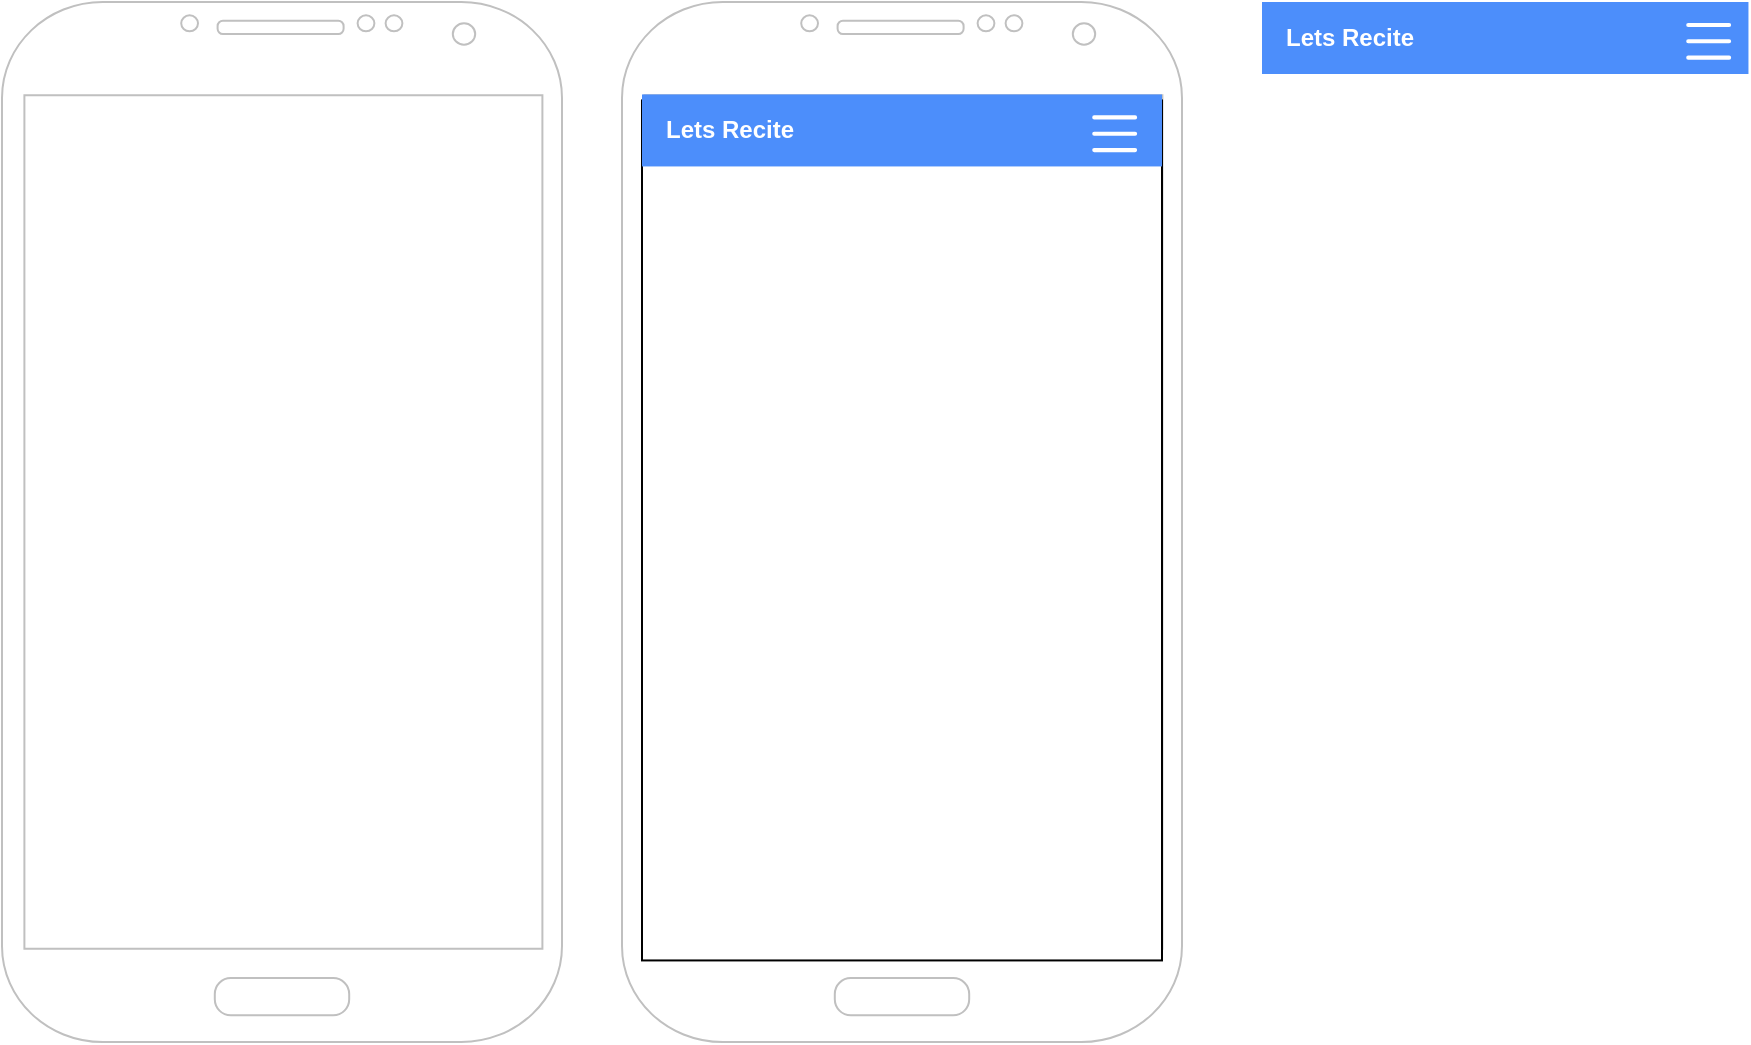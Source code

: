 <mxfile version="24.7.1" type="github" pages="6">
  <diagram id="FrvKU-1WmwjjgQu90Lsc" name="components">
    <mxGraphModel dx="1985" dy="1140" grid="1" gridSize="10" guides="1" tooltips="1" connect="1" arrows="1" fold="1" page="1" pageScale="1" pageWidth="850" pageHeight="1100" math="0" shadow="0">
      <root>
        <mxCell id="0" />
        <mxCell id="1" parent="0" />
        <mxCell id="98rGy2QlHynD_Cpla1FU-1" value="" style="group" parent="1" vertex="1" connectable="0">
          <mxGeometry x="80" y="40" width="280" height="520" as="geometry" />
        </mxCell>
        <mxCell id="98rGy2QlHynD_Cpla1FU-2" value="" style="rounded=0;whiteSpace=wrap;html=1;" parent="98rGy2QlHynD_Cpla1FU-1" vertex="1">
          <mxGeometry x="9.635" y="30.588" width="262.293" height="448.627" as="geometry" />
        </mxCell>
        <mxCell id="98rGy2QlHynD_Cpla1FU-3" value="" style="verticalLabelPosition=bottom;verticalAlign=top;html=1;shadow=0;dashed=0;strokeWidth=1;shape=mxgraph.android.phone2;strokeColor=#c0c0c0;" parent="98rGy2QlHynD_Cpla1FU-1" vertex="1">
          <mxGeometry width="280" height="520" as="geometry" />
        </mxCell>
        <mxCell id="m69mBlJTR-rRHD0XRASf-1" value="" style="group" parent="1" vertex="1" connectable="0">
          <mxGeometry x="710" y="40" width="243.23" height="36" as="geometry" />
        </mxCell>
        <mxCell id="m69mBlJTR-rRHD0XRASf-2" value="&lt;div align=&quot;left&quot;&gt;&lt;font color=&quot;#ffffff&quot;&gt;&lt;b&gt;&amp;nbsp;&amp;nbsp; Lets Recite&lt;/b&gt;&lt;/font&gt;&lt;/div&gt;" style="rounded=0;whiteSpace=wrap;html=1;fillColor=#4C8EFB;strokeColor=none;align=left;" parent="m69mBlJTR-rRHD0XRASf-1" vertex="1">
          <mxGeometry width="243.23" height="36" as="geometry" />
        </mxCell>
        <mxCell id="DCs8xCNlpLZBckUbTCrF-11" value="" style="shape=image;verticalLabelPosition=bottom;labelBackgroundColor=default;verticalAlign=top;aspect=fixed;imageAspect=0;image=data:image/svg+xml,PHN2ZyB2aWV3Qm94PSIwIDAgMTYgMTYiIGNsYXNzPSJiaSBiaS1saXN0IiBmaWxsPSJ3aGl0ZSIgaGVpZ2h0PSIxNiIgd2lkdGg9IjE2IiB4bWxucz0iaHR0cDovL3d3dy53My5vcmcvMjAwMC9zdmciPiYjeGE7ICA8cGF0aCBkPSJNMi41IDEyYS41LjUgMCAwIDEgLjUtLjVoMTBhLjUuNSAwIDAgMSAwIDFIM2EuNS41IDAgMCAxLS41LS41bTAtNGEuNS41IDAgMCAxIC41LS41aDEwYS41LjUgMCAwIDEgMCAxSDNhLjUuNSAwIDAgMS0uNS0uNW0wLTRhLjUuNSAwIDAgMSAuNS0uNWgxMGEuNS41IDAgMCAxIDAgMUgzYS41LjUgMCAwIDEtLjUtLjUiIGZpbGwtcnVsZT0iZXZlbm9kZCIvPiYjeGE7PC9zdmc+;" parent="m69mBlJTR-rRHD0XRASf-1" vertex="1">
          <mxGeometry x="206.996" y="3.31" width="32.686" height="32.686" as="geometry" />
        </mxCell>
        <mxCell id="DCs8xCNlpLZBckUbTCrF-1" value="" style="group" parent="1" vertex="1" connectable="0">
          <mxGeometry x="390" y="40" width="300.001" height="520" as="geometry" />
        </mxCell>
        <mxCell id="DCs8xCNlpLZBckUbTCrF-2" value="" style="rounded=0;whiteSpace=wrap;html=1;" parent="DCs8xCNlpLZBckUbTCrF-1" vertex="1">
          <mxGeometry x="9.635" y="30.588" width="262.293" height="448.627" as="geometry" />
        </mxCell>
        <mxCell id="DCs8xCNlpLZBckUbTCrF-3" value="" style="verticalLabelPosition=bottom;verticalAlign=top;html=1;shadow=0;dashed=0;strokeWidth=1;shape=mxgraph.android.phone2;strokeColor=#c0c0c0;" parent="DCs8xCNlpLZBckUbTCrF-1" vertex="1">
          <mxGeometry width="280" height="520" as="geometry" />
        </mxCell>
        <mxCell id="XvR8V0o3OYKLG-ZSCt6T-1" value="" style="group" parent="DCs8xCNlpLZBckUbTCrF-1" vertex="1" connectable="0">
          <mxGeometry x="10" y="49.22" width="260" height="430" as="geometry" />
        </mxCell>
        <mxCell id="XvR8V0o3OYKLG-ZSCt6T-2" value="" style="rounded=0;whiteSpace=wrap;html=1;" parent="XvR8V0o3OYKLG-ZSCt6T-1" vertex="1">
          <mxGeometry width="260" height="430" as="geometry" />
        </mxCell>
        <mxCell id="XvR8V0o3OYKLG-ZSCt6T-3" value="&lt;div align=&quot;left&quot;&gt;&lt;font color=&quot;#ffffff&quot;&gt;&lt;b&gt;&amp;nbsp;&amp;nbsp; Lets Recite&lt;/b&gt;&lt;/font&gt;&lt;/div&gt;" style="rounded=0;whiteSpace=wrap;html=1;fillColor=#4C8EFB;strokeColor=none;align=left;" parent="XvR8V0o3OYKLG-ZSCt6T-1" vertex="1">
          <mxGeometry y="-3" width="260" height="36" as="geometry" />
        </mxCell>
        <mxCell id="m69mBlJTR-rRHD0XRASf-3" value="" style="shape=image;verticalLabelPosition=bottom;labelBackgroundColor=default;verticalAlign=top;aspect=fixed;imageAspect=0;image=data:image/svg+xml,PHN2ZyB2aWV3Qm94PSIwIDAgMTYgMTYiIGNsYXNzPSJiaSBiaS1saXN0IiBmaWxsPSJ3aGl0ZSIgaGVpZ2h0PSIxNiIgd2lkdGg9IjE2IiB4bWxucz0iaHR0cDovL3d3dy53My5vcmcvMjAwMC9zdmciPiYjeGE7ICA8cGF0aCBkPSJNMi41IDEyYS41LjUgMCAwIDEgLjUtLjVoMTBhLjUuNSAwIDAgMSAwIDFIM2EuNS41IDAgMCAxLS41LS41bTAtNGEuNS41IDAgMCAxIC41LS41aDEwYS41LjUgMCAwIDEgMCAxSDNhLjUuNSAwIDAgMS0uNS0uNW0wLTRhLjUuNSAwIDAgMSAuNS0uNWgxMGEuNS41IDAgMCAxIDAgMUgzYS41LjUgMCAwIDEtLjUtLjUiIGZpbGwtcnVsZT0iZXZlbm9kZCIvPiYjeGE7PC9zdmc+;" parent="XvR8V0o3OYKLG-ZSCt6T-1" vertex="1">
          <mxGeometry x="219.996" y="0.31" width="32.686" height="32.686" as="geometry" />
        </mxCell>
      </root>
    </mxGraphModel>
  </diagram>
  <diagram id="Qg3pGSzQi0wPKBLdQkdO" name="/">
    <mxGraphModel dx="1045" dy="456" grid="1" gridSize="10" guides="1" tooltips="1" connect="1" arrows="1" fold="1" page="0" pageScale="1" pageWidth="827" pageHeight="1169" math="0" shadow="0">
      <root>
        <mxCell id="0" />
        <mxCell id="1" parent="0" />
      </root>
    </mxGraphModel>
  </diagram>
  <diagram id="CmFQPVSHpGHk2E2v54Jk" name="/admin">
    <mxGraphModel dx="2410" dy="912" grid="1" gridSize="10" guides="1" tooltips="1" connect="1" arrows="1" fold="1" page="0" pageScale="1" pageWidth="827" pageHeight="1169" math="0" shadow="0">
      <root>
        <mxCell id="0" />
        <mxCell id="1" parent="0" />
        <mxCell id="UfoW-IPGney1dG4eT16u-19" value="" style="edgeStyle=orthogonalEdgeStyle;rounded=0;orthogonalLoop=1;jettySize=auto;html=1;" edge="1" parent="1" source="UfoW-IPGney1dG4eT16u-1" target="UfoW-IPGney1dG4eT16u-18">
          <mxGeometry relative="1" as="geometry" />
        </mxCell>
        <mxCell id="UfoW-IPGney1dG4eT16u-1" value="User visits /admin" style="strokeWidth=2;html=1;shape=mxgraph.flowchart.terminator;whiteSpace=wrap;" vertex="1" parent="1">
          <mxGeometry x="-550.5" y="10" width="150" height="60" as="geometry" />
        </mxCell>
        <mxCell id="UfoW-IPGney1dG4eT16u-2" value="" style="edgeStyle=orthogonalEdgeStyle;rounded=0;orthogonalLoop=1;jettySize=auto;html=1;" edge="1" parent="1" source="UfoW-IPGney1dG4eT16u-4" target="UfoW-IPGney1dG4eT16u-9">
          <mxGeometry relative="1" as="geometry" />
        </mxCell>
        <mxCell id="UfoW-IPGney1dG4eT16u-3" value="Yes" style="edgeLabel;html=1;align=center;verticalAlign=middle;resizable=0;points=[];" vertex="1" connectable="0" parent="UfoW-IPGney1dG4eT16u-2">
          <mxGeometry x="-0.125" relative="1" as="geometry">
            <mxPoint as="offset" />
          </mxGeometry>
        </mxCell>
        <mxCell id="UfoW-IPGney1dG4eT16u-15" value="" style="edgeStyle=orthogonalEdgeStyle;rounded=0;orthogonalLoop=1;jettySize=auto;html=1;" edge="1" parent="1" source="UfoW-IPGney1dG4eT16u-4" target="UfoW-IPGney1dG4eT16u-14">
          <mxGeometry relative="1" as="geometry" />
        </mxCell>
        <mxCell id="UfoW-IPGney1dG4eT16u-16" value="No" style="edgeLabel;html=1;align=center;verticalAlign=middle;resizable=0;points=[];" vertex="1" connectable="0" parent="UfoW-IPGney1dG4eT16u-15">
          <mxGeometry x="-0.241" y="1" relative="1" as="geometry">
            <mxPoint y="1" as="offset" />
          </mxGeometry>
        </mxCell>
        <mxCell id="UfoW-IPGney1dG4eT16u-4" value="is user signed in with phone number?" style="strokeWidth=2;html=1;shape=mxgraph.flowchart.decision;whiteSpace=wrap;" vertex="1" parent="1">
          <mxGeometry x="-577" y="350" width="198" height="173" as="geometry" />
        </mxCell>
        <mxCell id="UfoW-IPGney1dG4eT16u-6" value="" style="edgeStyle=orthogonalEdgeStyle;rounded=0;orthogonalLoop=1;jettySize=auto;html=1;" edge="1" parent="1" source="UfoW-IPGney1dG4eT16u-9" target="UfoW-IPGney1dG4eT16u-10">
          <mxGeometry relative="1" as="geometry" />
        </mxCell>
        <mxCell id="UfoW-IPGney1dG4eT16u-7" value="No" style="edgeLabel;html=1;align=center;verticalAlign=middle;resizable=0;points=[];" vertex="1" connectable="0" parent="UfoW-IPGney1dG4eT16u-6">
          <mxGeometry x="-0.103" y="-6" relative="1" as="geometry">
            <mxPoint x="-1" y="-5" as="offset" />
          </mxGeometry>
        </mxCell>
        <mxCell id="UfoW-IPGney1dG4eT16u-8" value="" style="edgeStyle=orthogonalEdgeStyle;rounded=0;orthogonalLoop=1;jettySize=auto;html=1;" edge="1" parent="1" source="UfoW-IPGney1dG4eT16u-9" target="UfoW-IPGney1dG4eT16u-11">
          <mxGeometry relative="1" as="geometry" />
        </mxCell>
        <mxCell id="UfoW-IPGney1dG4eT16u-17" value="Yes" style="edgeLabel;html=1;align=center;verticalAlign=middle;resizable=0;points=[];" vertex="1" connectable="0" parent="UfoW-IPGney1dG4eT16u-8">
          <mxGeometry x="-0.194" y="4" relative="1" as="geometry">
            <mxPoint x="-4" as="offset" />
          </mxGeometry>
        </mxCell>
        <mxCell id="UfoW-IPGney1dG4eT16u-9" value="is user admin?" style="strokeWidth=2;html=1;shape=mxgraph.flowchart.decision;whiteSpace=wrap;" vertex="1" parent="1">
          <mxGeometry x="-563" y="613" width="170" height="160" as="geometry" />
        </mxCell>
        <UserObject label="Admin Request App" link="data:page/id,dYn-bSAtTAXGG6n-DN5X" id="UfoW-IPGney1dG4eT16u-10">
          <mxCell style="whiteSpace=wrap;html=1;strokeWidth=2;fillColor=#dae8fc;strokeColor=#6c8ebf;" vertex="1" parent="1">
            <mxGeometry x="-260" y="663" width="120" height="60" as="geometry" />
          </mxCell>
        </UserObject>
        <mxCell id="4h-of_imEdQEhbL9OhgR-2" style="edgeStyle=orthogonalEdgeStyle;rounded=0;orthogonalLoop=1;jettySize=auto;html=1;entryX=0;entryY=0.5;entryDx=0;entryDy=0;" edge="1" parent="1" source="UfoW-IPGney1dG4eT16u-11" target="4h-of_imEdQEhbL9OhgR-1">
          <mxGeometry relative="1" as="geometry" />
        </mxCell>
        <mxCell id="4h-of_imEdQEhbL9OhgR-5" style="edgeStyle=orthogonalEdgeStyle;rounded=0;orthogonalLoop=1;jettySize=auto;html=1;entryX=0;entryY=0.5;entryDx=0;entryDy=0;" edge="1" parent="1" source="UfoW-IPGney1dG4eT16u-11" target="4h-of_imEdQEhbL9OhgR-6">
          <mxGeometry relative="1" as="geometry">
            <mxPoint y="1040" as="targetPoint" />
            <Array as="points">
              <mxPoint x="-478" y="1040" />
            </Array>
          </mxGeometry>
        </mxCell>
        <UserObject label="Admin Dashboard App" link="data:page/id,lhvkhw5zZD36CZMKM76M" id="UfoW-IPGney1dG4eT16u-11">
          <mxCell style="whiteSpace=wrap;html=1;strokeWidth=2;fillColor=#dae8fc;strokeColor=#6c8ebf;" vertex="1" parent="1">
            <mxGeometry x="-556.5" y="870" width="157" height="70" as="geometry" />
          </mxCell>
        </UserObject>
        <UserObject label="Phone Number Login App" link="data:page/id,ZPK3_-oeLMfK0sqVxBUT" id="UfoW-IPGney1dG4eT16u-14">
          <mxCell style="whiteSpace=wrap;html=1;strokeWidth=2;fillColor=#dae8fc;strokeColor=#6c8ebf;" vertex="1" parent="1">
            <mxGeometry x="-260" y="406.5" width="120" height="60" as="geometry" />
          </mxCell>
        </UserObject>
        <mxCell id="UfoW-IPGney1dG4eT16u-20" style="edgeStyle=orthogonalEdgeStyle;rounded=0;orthogonalLoop=1;jettySize=auto;html=1;" edge="1" parent="1" source="UfoW-IPGney1dG4eT16u-18" target="UfoW-IPGney1dG4eT16u-4">
          <mxGeometry relative="1" as="geometry" />
        </mxCell>
        <mxCell id="UfoW-IPGney1dG4eT16u-21" value="Yes" style="edgeLabel;html=1;align=center;verticalAlign=middle;resizable=0;points=[];" vertex="1" connectable="0" parent="UfoW-IPGney1dG4eT16u-20">
          <mxGeometry x="0.095" y="7" relative="1" as="geometry">
            <mxPoint x="-7" as="offset" />
          </mxGeometry>
        </mxCell>
        <mxCell id="UfoW-IPGney1dG4eT16u-23" style="edgeStyle=orthogonalEdgeStyle;rounded=0;orthogonalLoop=1;jettySize=auto;html=1;entryX=0;entryY=0.5;entryDx=0;entryDy=0;" edge="1" parent="1" source="UfoW-IPGney1dG4eT16u-18" target="UfoW-IPGney1dG4eT16u-22">
          <mxGeometry relative="1" as="geometry" />
        </mxCell>
        <mxCell id="Gb1FrXuNb1lm0L9yNpbo-1" value="No" style="edgeLabel;html=1;align=center;verticalAlign=middle;resizable=0;points=[];" vertex="1" connectable="0" parent="UfoW-IPGney1dG4eT16u-23">
          <mxGeometry x="-0.353" y="-1" relative="1" as="geometry">
            <mxPoint as="offset" />
          </mxGeometry>
        </mxCell>
        <mxCell id="UfoW-IPGney1dG4eT16u-18" value="Is user logged in?" style="rhombus;whiteSpace=wrap;html=1;strokeWidth=2;" vertex="1" parent="1">
          <mxGeometry x="-580" y="130" width="207" height="100" as="geometry" />
        </mxCell>
        <UserObject label="Phone Number Login App" link="data:page/id,ZPK3_-oeLMfK0sqVxBUT" id="UfoW-IPGney1dG4eT16u-22">
          <mxCell style="whiteSpace=wrap;html=1;strokeWidth=2;fillColor=#dae8fc;strokeColor=#6c8ebf;" vertex="1" parent="1">
            <mxGeometry x="-260" y="150" width="120" height="60" as="geometry" />
          </mxCell>
        </UserObject>
        <mxCell id="4h-of_imEdQEhbL9OhgR-4" value="" style="edgeStyle=orthogonalEdgeStyle;rounded=0;orthogonalLoop=1;jettySize=auto;html=1;" edge="1" parent="1" source="4h-of_imEdQEhbL9OhgR-1" target="4h-of_imEdQEhbL9OhgR-3">
          <mxGeometry relative="1" as="geometry" />
        </mxCell>
        <mxCell id="4h-of_imEdQEhbL9OhgR-1" value="User clicks Messages/Suggestions/Issues/Contributions" style="rounded=0;whiteSpace=wrap;html=1;" vertex="1" parent="1">
          <mxGeometry x="-280" y="870" width="130" height="70" as="geometry" />
        </mxCell>
        <mxCell id="4h-of_imEdQEhbL9OhgR-3" value="ContributionViewer App &lt;br&gt;&lt;br&gt;&lt;b&gt;/contribution/&amp;lt;type&amp;gt;&lt;/b&gt;" style="whiteSpace=wrap;html=1;rounded=0;fillColor=#dae8fc;strokeColor=#6c8ebf;" vertex="1" parent="1">
          <mxGeometry x="10" y="875" width="160" height="60" as="geometry" />
        </mxCell>
        <mxCell id="4h-of_imEdQEhbL9OhgR-8" style="edgeStyle=orthogonalEdgeStyle;rounded=0;orthogonalLoop=1;jettySize=auto;html=1;entryX=0;entryY=0.5;entryDx=0;entryDy=0;" edge="1" parent="1" source="4h-of_imEdQEhbL9OhgR-6" target="4h-of_imEdQEhbL9OhgR-7">
          <mxGeometry relative="1" as="geometry" />
        </mxCell>
        <mxCell id="4h-of_imEdQEhbL9OhgR-6" value="User Clicks Recitations" style="whiteSpace=wrap;html=1;rounded=0;" vertex="1" parent="1">
          <mxGeometry x="-280" y="1010" width="120" height="60" as="geometry" />
        </mxCell>
        <mxCell id="4h-of_imEdQEhbL9OhgR-7" value="RecitationsViewer App" style="whiteSpace=wrap;html=1;rounded=0;fillColor=#dae8fc;strokeColor=#6c8ebf;" vertex="1" parent="1">
          <mxGeometry x="10" y="1010" width="160" height="60" as="geometry" />
        </mxCell>
      </root>
    </mxGraphModel>
  </diagram>
  <diagram id="dYn-bSAtTAXGG6n-DN5X" name="Admin Request App">
    <mxGraphModel dx="1789" dy="1013" grid="1" gridSize="10" guides="1" tooltips="1" connect="1" arrows="1" fold="1" page="0" pageScale="1" pageWidth="827" pageHeight="1169" math="0" shadow="0">
      <root>
        <mxCell id="0" />
        <mxCell id="1" parent="0" />
        <mxCell id="_w7CS4srGtuG1yYbDBaT-1" value="" style="group" parent="1" vertex="1" connectable="0">
          <mxGeometry y="40" width="329.64" height="520" as="geometry" />
        </mxCell>
        <mxCell id="_w7CS4srGtuG1yYbDBaT-2" value="" style="rounded=0;whiteSpace=wrap;html=1;" parent="_w7CS4srGtuG1yYbDBaT-1" vertex="1">
          <mxGeometry x="9.635" y="30.588" width="262.293" height="448.627" as="geometry" />
        </mxCell>
        <mxCell id="_w7CS4srGtuG1yYbDBaT-3" value="" style="verticalLabelPosition=bottom;verticalAlign=top;html=1;shadow=0;dashed=0;strokeWidth=1;shape=mxgraph.android.phone2;strokeColor=#c0c0c0;" parent="_w7CS4srGtuG1yYbDBaT-1" vertex="1">
          <mxGeometry width="280" height="520" as="geometry" />
        </mxCell>
        <mxCell id="lUIRG_Bwub9U58f09o2p-1" value="" style="group" parent="_w7CS4srGtuG1yYbDBaT-1" vertex="1" connectable="0">
          <mxGeometry x="9.64" y="45" width="260.36" height="430" as="geometry" />
        </mxCell>
        <mxCell id="lUIRG_Bwub9U58f09o2p-2" value="" style="rounded=0;whiteSpace=wrap;html=1;" parent="lUIRG_Bwub9U58f09o2p-1" vertex="1">
          <mxGeometry width="260.36" height="430" as="geometry" />
        </mxCell>
        <mxCell id="lUIRG_Bwub9U58f09o2p-3" value="&lt;div align=&quot;left&quot;&gt;&lt;font color=&quot;#ffffff&quot;&gt;&lt;b&gt;&amp;nbsp;&amp;nbsp; Lets Recite&lt;/b&gt;&lt;/font&gt;&lt;/div&gt;" style="rounded=0;whiteSpace=wrap;html=1;fillColor=#4C8EFB;strokeColor=none;align=left;" parent="lUIRG_Bwub9U58f09o2p-1" vertex="1">
          <mxGeometry width="260.36" height="36" as="geometry" />
        </mxCell>
        <mxCell id="lUIRG_Bwub9U58f09o2p-4" value="Sorry, you do not have access to admin section." style="text;html=1;align=center;verticalAlign=middle;whiteSpace=wrap;rounded=0;fontSize=16;fontFamily=Tahoma;" parent="lUIRG_Bwub9U58f09o2p-1" vertex="1">
          <mxGeometry x="10.36" y="45" width="239.64" height="65" as="geometry" />
        </mxCell>
        <mxCell id="lUIRG_Bwub9U58f09o2p-5" value="REQUEST ACCESS" style="rounded=1;fillColor=#0057D8;strokeColor=none;html=1;whiteSpace=wrap;fontColor=#ffffff;align=center;verticalAlign=middle;fontStyle=0;fontSize=12;sketch=0;" parent="lUIRG_Bwub9U58f09o2p-1" vertex="1">
          <mxGeometry x="58.77" y="125" width="142.82" height="33" as="geometry" />
        </mxCell>
        <mxCell id="lUIRG_Bwub9U58f09o2p-11" value="" style="group" parent="1" vertex="1" connectable="0">
          <mxGeometry x="400" y="40" width="329.64" height="520" as="geometry" />
        </mxCell>
        <mxCell id="lUIRG_Bwub9U58f09o2p-12" value="" style="rounded=0;whiteSpace=wrap;html=1;" parent="lUIRG_Bwub9U58f09o2p-11" vertex="1">
          <mxGeometry x="9.635" y="30.588" width="262.293" height="448.627" as="geometry" />
        </mxCell>
        <mxCell id="lUIRG_Bwub9U58f09o2p-13" value="" style="verticalLabelPosition=bottom;verticalAlign=top;html=1;shadow=0;dashed=0;strokeWidth=1;shape=mxgraph.android.phone2;strokeColor=#c0c0c0;" parent="lUIRG_Bwub9U58f09o2p-11" vertex="1">
          <mxGeometry width="280" height="520" as="geometry" />
        </mxCell>
        <mxCell id="lUIRG_Bwub9U58f09o2p-14" value="" style="group" parent="lUIRG_Bwub9U58f09o2p-11" vertex="1" connectable="0">
          <mxGeometry x="9.64" y="45" width="260.36" height="430" as="geometry" />
        </mxCell>
        <mxCell id="lUIRG_Bwub9U58f09o2p-15" value="" style="rounded=0;whiteSpace=wrap;html=1;" parent="lUIRG_Bwub9U58f09o2p-14" vertex="1">
          <mxGeometry width="260.36" height="430" as="geometry" />
        </mxCell>
        <mxCell id="lUIRG_Bwub9U58f09o2p-16" value="&lt;div align=&quot;left&quot;&gt;&lt;font color=&quot;#ffffff&quot;&gt;&lt;b&gt;&amp;nbsp;&amp;nbsp; Lets Recite&lt;/b&gt;&lt;/font&gt;&lt;/div&gt;" style="rounded=0;whiteSpace=wrap;html=1;fillColor=#4C8EFB;strokeColor=none;align=left;" parent="lUIRG_Bwub9U58f09o2p-14" vertex="1">
          <mxGeometry width="260.36" height="36" as="geometry" />
        </mxCell>
        <mxCell id="lUIRG_Bwub9U58f09o2p-17" value="Sorry, you do not have access to admin section." style="text;html=1;align=center;verticalAlign=middle;whiteSpace=wrap;rounded=0;fontSize=16;fontFamily=Tahoma;" parent="lUIRG_Bwub9U58f09o2p-14" vertex="1">
          <mxGeometry x="10.36" y="45" width="239.64" height="65" as="geometry" />
        </mxCell>
        <mxCell id="lUIRG_Bwub9U58f09o2p-18" value="REQUESTING..." style="rounded=1;html=1;whiteSpace=wrap;align=center;verticalAlign=middle;fontStyle=0;fontSize=12;sketch=0;fillColor=#f5f5f5;fontColor=#D1D1D1;strokeColor=#666666;" parent="lUIRG_Bwub9U58f09o2p-14" vertex="1">
          <mxGeometry x="58.77" y="125" width="142.82" height="33" as="geometry" />
        </mxCell>
        <mxCell id="lUIRG_Bwub9U58f09o2p-10" value="" style="verticalLabelPosition=bottom;shadow=0;dashed=0;align=center;html=1;verticalAlign=top;strokeWidth=1;shape=mxgraph.mockup.misc.progressBar;fillColor=#cccccc;strokeColor=none;fillColor2=#99ddff;barPos=80;" parent="lUIRG_Bwub9U58f09o2p-14" vertex="1">
          <mxGeometry x="90.27" y="185" width="79.82" height="20" as="geometry" />
        </mxCell>
        <mxCell id="lUIRG_Bwub9U58f09o2p-20" style="edgeStyle=orthogonalEdgeStyle;rounded=0;orthogonalLoop=1;jettySize=auto;html=1;exitX=1;exitY=0.5;exitDx=0;exitDy=0;" parent="1" source="lUIRG_Bwub9U58f09o2p-5" target="lUIRG_Bwub9U58f09o2p-15" edge="1">
          <mxGeometry relative="1" as="geometry" />
        </mxCell>
        <mxCell id="lUIRG_Bwub9U58f09o2p-21" value="on click&lt;br style=&quot;font-size: 18px;&quot;&gt; request &lt;br style=&quot;font-size: 18px;&quot;&gt;access" style="edgeLabel;html=1;align=center;verticalAlign=middle;resizable=0;points=[];fontSize=18;" parent="lUIRG_Bwub9U58f09o2p-20" vertex="1" connectable="0">
          <mxGeometry x="-0.049" y="2" relative="1" as="geometry">
            <mxPoint x="18" y="24" as="offset" />
          </mxGeometry>
        </mxCell>
        <mxCell id="lUIRG_Bwub9U58f09o2p-22" value="" style="group" parent="1" vertex="1" connectable="0">
          <mxGeometry x="830" y="40" width="329.64" height="520" as="geometry" />
        </mxCell>
        <mxCell id="lUIRG_Bwub9U58f09o2p-23" value="" style="rounded=0;whiteSpace=wrap;html=1;" parent="lUIRG_Bwub9U58f09o2p-22" vertex="1">
          <mxGeometry x="9.635" y="30.588" width="262.293" height="448.627" as="geometry" />
        </mxCell>
        <mxCell id="lUIRG_Bwub9U58f09o2p-24" value="" style="verticalLabelPosition=bottom;verticalAlign=top;html=1;shadow=0;dashed=0;strokeWidth=1;shape=mxgraph.android.phone2;strokeColor=#c0c0c0;" parent="lUIRG_Bwub9U58f09o2p-22" vertex="1">
          <mxGeometry width="280" height="520" as="geometry" />
        </mxCell>
        <mxCell id="lUIRG_Bwub9U58f09o2p-25" value="" style="group" parent="lUIRG_Bwub9U58f09o2p-22" vertex="1" connectable="0">
          <mxGeometry x="9.64" y="45" width="260.36" height="430" as="geometry" />
        </mxCell>
        <mxCell id="lUIRG_Bwub9U58f09o2p-26" value="" style="rounded=0;whiteSpace=wrap;html=1;" parent="lUIRG_Bwub9U58f09o2p-25" vertex="1">
          <mxGeometry width="260.36" height="430" as="geometry" />
        </mxCell>
        <mxCell id="lUIRG_Bwub9U58f09o2p-27" value="&lt;div align=&quot;left&quot;&gt;&lt;font color=&quot;#ffffff&quot;&gt;&lt;b&gt;&amp;nbsp;&amp;nbsp; Lets Recite&lt;/b&gt;&lt;/font&gt;&lt;/div&gt;" style="rounded=0;whiteSpace=wrap;html=1;fillColor=#4C8EFB;strokeColor=none;align=left;" parent="lUIRG_Bwub9U58f09o2p-25" vertex="1">
          <mxGeometry width="260.36" height="36" as="geometry" />
        </mxCell>
        <mxCell id="lUIRG_Bwub9U58f09o2p-28" value="Your access request has been received.&amp;nbsp; We&#39;ll get in touch with you soon" style="text;html=1;align=center;verticalAlign=middle;whiteSpace=wrap;rounded=0;fontSize=16;fontFamily=Tahoma;" parent="lUIRG_Bwub9U58f09o2p-25" vertex="1">
          <mxGeometry x="10.36" y="55" width="239.64" height="95" as="geometry" />
        </mxCell>
        <mxCell id="hciujd0qg2BxFG72r044-3" value="Lets Recite Home" style="fillColor=none;strokeColor=none;html=1;fontColor=#0057D8;align=center;verticalAlign=middle;fontStyle=0;fontSize=12" parent="lUIRG_Bwub9U58f09o2p-25" vertex="1">
          <mxGeometry x="87.18" y="150" width="86" height="33" as="geometry" />
        </mxCell>
        <mxCell id="lUIRG_Bwub9U58f09o2p-33" style="edgeStyle=orthogonalEdgeStyle;rounded=0;orthogonalLoop=1;jettySize=auto;html=1;entryX=0.011;entryY=0.501;entryDx=0;entryDy=0;entryPerimeter=0;" parent="1" source="lUIRG_Bwub9U58f09o2p-15" target="lUIRG_Bwub9U58f09o2p-24" edge="1">
          <mxGeometry relative="1" as="geometry" />
        </mxCell>
        <mxCell id="lUIRG_Bwub9U58f09o2p-34" value="&lt;div style=&quot;font-size: 18px;&quot;&gt;on request&lt;/div&gt;&amp;nbsp;success" style="edgeLabel;html=1;align=center;verticalAlign=middle;resizable=0;points=[];fontSize=18;" parent="lUIRG_Bwub9U58f09o2p-33" vertex="1" connectable="0">
          <mxGeometry x="-0.055" y="-3" relative="1" as="geometry">
            <mxPoint x="-1" y="-3" as="offset" />
          </mxGeometry>
        </mxCell>
        <mxCell id="mqdpCY8Kcx1ffin96GN1-1" value="" style="group" vertex="1" connectable="0" parent="1">
          <mxGeometry x="830" y="620" width="329.64" height="520" as="geometry" />
        </mxCell>
        <mxCell id="mqdpCY8Kcx1ffin96GN1-2" value="" style="rounded=0;whiteSpace=wrap;html=1;" vertex="1" parent="mqdpCY8Kcx1ffin96GN1-1">
          <mxGeometry x="9.635" y="30.588" width="262.293" height="448.627" as="geometry" />
        </mxCell>
        <mxCell id="mqdpCY8Kcx1ffin96GN1-3" value="" style="verticalLabelPosition=bottom;verticalAlign=top;html=1;shadow=0;dashed=0;strokeWidth=1;shape=mxgraph.android.phone2;strokeColor=#c0c0c0;" vertex="1" parent="mqdpCY8Kcx1ffin96GN1-1">
          <mxGeometry width="280" height="520" as="geometry" />
        </mxCell>
        <mxCell id="mqdpCY8Kcx1ffin96GN1-4" value="" style="group" vertex="1" connectable="0" parent="mqdpCY8Kcx1ffin96GN1-1">
          <mxGeometry x="9.64" y="45" width="260.36" height="430" as="geometry" />
        </mxCell>
        <mxCell id="mqdpCY8Kcx1ffin96GN1-5" value="" style="rounded=0;whiteSpace=wrap;html=1;" vertex="1" parent="mqdpCY8Kcx1ffin96GN1-4">
          <mxGeometry width="260.36" height="430" as="geometry" />
        </mxCell>
        <mxCell id="mqdpCY8Kcx1ffin96GN1-6" value="&lt;div align=&quot;left&quot;&gt;&lt;font color=&quot;#ffffff&quot;&gt;&lt;b&gt;&amp;nbsp;&amp;nbsp; Lets Recite&lt;/b&gt;&lt;/font&gt;&lt;/div&gt;" style="rounded=0;whiteSpace=wrap;html=1;fillColor=#4C8EFB;strokeColor=none;align=left;" vertex="1" parent="mqdpCY8Kcx1ffin96GN1-4">
          <mxGeometry width="260.36" height="36" as="geometry" />
        </mxCell>
        <mxCell id="mqdpCY8Kcx1ffin96GN1-7" value="Your access request has been received.&amp;nbsp; We&#39;ll get in touch with you soon" style="text;html=1;align=center;verticalAlign=middle;whiteSpace=wrap;rounded=0;fontSize=16;fontFamily=Tahoma;" vertex="1" parent="mqdpCY8Kcx1ffin96GN1-4">
          <mxGeometry x="10.36" y="55" width="239.64" height="95" as="geometry" />
        </mxCell>
        <mxCell id="mqdpCY8Kcx1ffin96GN1-8" value="Lets Recite Home" style="fillColor=none;strokeColor=none;html=1;fontColor=#0057D8;align=center;verticalAlign=middle;fontStyle=0;fontSize=12" vertex="1" parent="mqdpCY8Kcx1ffin96GN1-4">
          <mxGeometry x="87.18" y="150" width="86" height="33" as="geometry" />
        </mxCell>
        <mxCell id="mqdpCY8Kcx1ffin96GN1-10" style="edgeStyle=orthogonalEdgeStyle;rounded=0;orthogonalLoop=1;jettySize=auto;html=1;entryX=-0.001;entryY=0.574;entryDx=0;entryDy=0;entryPerimeter=0;" edge="1" parent="1" source="lUIRG_Bwub9U58f09o2p-13" target="mqdpCY8Kcx1ffin96GN1-3">
          <mxGeometry relative="1" as="geometry">
            <Array as="points">
              <mxPoint x="530" y="919" />
            </Array>
          </mxGeometry>
        </mxCell>
        <mxCell id="mqdpCY8Kcx1ffin96GN1-11" value="error" style="edgeLabel;html=1;align=center;verticalAlign=middle;resizable=0;points=[];" vertex="1" connectable="0" parent="mqdpCY8Kcx1ffin96GN1-10">
          <mxGeometry x="-0.357" y="1" relative="1" as="geometry">
            <mxPoint as="offset" />
          </mxGeometry>
        </mxCell>
      </root>
    </mxGraphModel>
  </diagram>
  <diagram id="ZPK3_-oeLMfK0sqVxBUT" name="Phone Number Login Request App">
    <mxGraphModel dx="805" dy="456" grid="1" gridSize="10" guides="1" tooltips="1" connect="1" arrows="1" fold="1" page="0" pageScale="1" pageWidth="827" pageHeight="1169" math="0" shadow="0">
      <root>
        <mxCell id="0" />
        <mxCell id="1" parent="0" />
      </root>
    </mxGraphModel>
  </diagram>
  <diagram id="lhvkhw5zZD36CZMKM76M" name="Admin Dashboard App">
    <mxGraphModel dx="1534" dy="1051" grid="1" gridSize="10" guides="1" tooltips="1" connect="1" arrows="1" fold="1" page="0" pageScale="1" pageWidth="827" pageHeight="1169" math="0" shadow="0">
      <root>
        <mxCell id="0" />
        <mxCell id="1" parent="0" />
        <mxCell id="-mMgyln58Hz6t3cybIWb-1" value="" style="group" parent="1" vertex="1" connectable="0">
          <mxGeometry x="-80" y="-40" width="300.001" height="520" as="geometry" />
        </mxCell>
        <mxCell id="-mMgyln58Hz6t3cybIWb-2" value="" style="rounded=0;whiteSpace=wrap;html=1;" parent="-mMgyln58Hz6t3cybIWb-1" vertex="1">
          <mxGeometry x="9.635" y="30.588" width="262.293" height="448.627" as="geometry" />
        </mxCell>
        <mxCell id="-mMgyln58Hz6t3cybIWb-3" value="" style="verticalLabelPosition=bottom;verticalAlign=top;html=1;shadow=0;dashed=0;strokeWidth=1;shape=mxgraph.android.phone2;strokeColor=#c0c0c0;" parent="-mMgyln58Hz6t3cybIWb-1" vertex="1">
          <mxGeometry width="280" height="520" as="geometry" />
        </mxCell>
        <mxCell id="-mMgyln58Hz6t3cybIWb-4" value="" style="group" parent="-mMgyln58Hz6t3cybIWb-1" vertex="1" connectable="0">
          <mxGeometry x="10" y="49.22" width="260" height="430" as="geometry" />
        </mxCell>
        <mxCell id="-mMgyln58Hz6t3cybIWb-5" value="" style="rounded=0;whiteSpace=wrap;html=1;" parent="-mMgyln58Hz6t3cybIWb-4" vertex="1">
          <mxGeometry width="260" height="430" as="geometry" />
        </mxCell>
        <UserObject label="&lt;div align=&quot;left&quot;&gt;&lt;font color=&quot;#ffffff&quot;&gt;&lt;b&gt;&amp;nbsp;&amp;nbsp; Lets Recite Admin Dashboard&lt;br&gt;&lt;/b&gt;&lt;/font&gt;&lt;/div&gt;" link="data:page/id,CmFQPVSHpGHk2E2v54Jk" id="-mMgyln58Hz6t3cybIWb-6">
          <mxCell style="rounded=0;whiteSpace=wrap;html=1;fillColor=#4C8EFB;strokeColor=none;align=left;" parent="-mMgyln58Hz6t3cybIWb-4" vertex="1">
            <mxGeometry y="-3" width="260" height="36" as="geometry" />
          </mxCell>
        </UserObject>
        <mxCell id="-mMgyln58Hz6t3cybIWb-7" value="" style="shape=image;verticalLabelPosition=bottom;labelBackgroundColor=default;verticalAlign=top;aspect=fixed;imageAspect=0;image=data:image/svg+xml,PHN2ZyB2aWV3Qm94PSIwIDAgMTYgMTYiIGNsYXNzPSJiaSBiaS1saXN0IiBmaWxsPSJ3aGl0ZSIgaGVpZ2h0PSIxNiIgd2lkdGg9IjE2IiB4bWxucz0iaHR0cDovL3d3dy53My5vcmcvMjAwMC9zdmciPiYjeGE7ICA8cGF0aCBkPSJNMi41IDEyYS41LjUgMCAwIDEgLjUtLjVoMTBhLjUuNSAwIDAgMSAwIDFIM2EuNS41IDAgMCAxLS41LS41bTAtNGEuNS41IDAgMCAxIC41LS41aDEwYS41LjUgMCAwIDEgMCAxSDNhLjUuNSAwIDAgMS0uNS0uNW0wLTRhLjUuNSAwIDAgMSAuNS0uNWgxMGEuNS41IDAgMCAxIDAgMUgzYS41LjUgMCAwIDEtLjUtLjUiIGZpbGwtcnVsZT0iZXZlbm9kZCIvPiYjeGE7PC9zdmc+;" parent="-mMgyln58Hz6t3cybIWb-4" vertex="1">
          <mxGeometry x="219.996" y="0.31" width="32.686" height="32.686" as="geometry" />
        </mxCell>
        <mxCell id="-mMgyln58Hz6t3cybIWb-25" value="" style="group;fillColor=default;fillStyle=solid;strokeColor=none;gradientColor=default;" parent="-mMgyln58Hz6t3cybIWb-4" vertex="1" connectable="0">
          <mxGeometry x="140" y="40.78" width="100" height="89.22" as="geometry" />
        </mxCell>
        <mxCell id="-mMgyln58Hz6t3cybIWb-26" value="" style="rounded=0;whiteSpace=wrap;html=1;fillColor=#0000FF;fontColor=#FFFFFF;" parent="-mMgyln58Hz6t3cybIWb-25" vertex="1">
          <mxGeometry width="100" height="89.22" as="geometry" />
        </mxCell>
        <mxCell id="-mMgyln58Hz6t3cybIWb-27" value="Messages" style="text;html=1;align=center;verticalAlign=middle;resizable=0;points=[];autosize=1;strokeColor=none;fillColor=none;fontSize=16;fontColor=#FFFFFF;" parent="-mMgyln58Hz6t3cybIWb-25" vertex="1">
          <mxGeometry y="50" width="100" height="30" as="geometry" />
        </mxCell>
        <mxCell id="-mMgyln58Hz6t3cybIWb-28" value="8" style="text;html=1;align=center;verticalAlign=middle;resizable=0;points=[];autosize=1;strokeColor=none;fillColor=none;fontSize=20;fontColor=#FFFFFF;" parent="-mMgyln58Hz6t3cybIWb-25" vertex="1">
          <mxGeometry x="35" y="5" width="30" height="40" as="geometry" />
        </mxCell>
        <mxCell id="-mMgyln58Hz6t3cybIWb-30" value="" style="group;fillColor=none;fillStyle=solid;strokeColor=none;gradientColor=none;" parent="-mMgyln58Hz6t3cybIWb-4" vertex="1" connectable="0">
          <mxGeometry x="20" y="150" width="100" height="90" as="geometry" />
        </mxCell>
        <mxCell id="-mMgyln58Hz6t3cybIWb-31" value="" style="rounded=0;whiteSpace=wrap;html=1;fillColor=#FF33FF;fontColor=#FFFFFF;" parent="-mMgyln58Hz6t3cybIWb-30" vertex="1">
          <mxGeometry width="100" height="90" as="geometry" />
        </mxCell>
        <mxCell id="-mMgyln58Hz6t3cybIWb-32" value="Suggestions" style="text;html=1;align=center;verticalAlign=middle;resizable=0;points=[];autosize=1;strokeColor=none;fillColor=none;fontSize=16;fontColor=#FFFFFF;" parent="-mMgyln58Hz6t3cybIWb-30" vertex="1">
          <mxGeometry x="-4.762" y="50.437" width="110" height="30" as="geometry" />
        </mxCell>
        <mxCell id="-mMgyln58Hz6t3cybIWb-33" value="8" style="text;html=1;align=center;verticalAlign=middle;resizable=0;points=[];autosize=1;strokeColor=none;fillColor=none;fontSize=20;fontColor=#FFFFFF;" parent="-mMgyln58Hz6t3cybIWb-30" vertex="1">
          <mxGeometry x="35.233" y="5.044" width="30" height="40" as="geometry" />
        </mxCell>
        <mxCell id="-mMgyln58Hz6t3cybIWb-34" value="" style="group;fillColor=#FF0080;fillStyle=solid;strokeColor=none;gradientColor=default;" parent="-mMgyln58Hz6t3cybIWb-4" vertex="1" connectable="0">
          <mxGeometry x="140" y="150.78" width="100" height="89.22" as="geometry" />
        </mxCell>
        <mxCell id="-mMgyln58Hz6t3cybIWb-35" value="" style="rounded=0;whiteSpace=wrap;html=1;fillColor=#FF0080;fontColor=#FFFFFF;" parent="-mMgyln58Hz6t3cybIWb-34" vertex="1">
          <mxGeometry width="100" height="89.22" as="geometry" />
        </mxCell>
        <mxCell id="-mMgyln58Hz6t3cybIWb-36" value="Issues" style="text;html=1;align=center;verticalAlign=middle;resizable=0;points=[];autosize=1;strokeColor=none;fillColor=none;fontSize=16;fontColor=#FFFFFF;" parent="-mMgyln58Hz6t3cybIWb-34" vertex="1">
          <mxGeometry x="15" y="50" width="70" height="30" as="geometry" />
        </mxCell>
        <mxCell id="-mMgyln58Hz6t3cybIWb-37" value="2" style="text;html=1;align=center;verticalAlign=middle;resizable=0;points=[];autosize=1;strokeColor=none;fillColor=none;fontSize=20;fontColor=#FFFFFF;" parent="-mMgyln58Hz6t3cybIWb-34" vertex="1">
          <mxGeometry x="35" y="5" width="30" height="40" as="geometry" />
        </mxCell>
        <mxCell id="-mMgyln58Hz6t3cybIWb-38" value="" style="group;fillColor=default;fillStyle=solid;strokeColor=none;gradientColor=none;" parent="-mMgyln58Hz6t3cybIWb-4" vertex="1" connectable="0">
          <mxGeometry x="20" y="260.78" width="100" height="89.22" as="geometry" />
        </mxCell>
        <mxCell id="-mMgyln58Hz6t3cybIWb-39" value="" style="rounded=0;whiteSpace=wrap;html=1;fillColor=#00CC66;fontColor=#FFFFFF;" parent="-mMgyln58Hz6t3cybIWb-38" vertex="1">
          <mxGeometry width="100" height="89.22" as="geometry" />
        </mxCell>
        <mxCell id="-mMgyln58Hz6t3cybIWb-40" value="&lt;font style=&quot;font-size: 12px;&quot;&gt;Contributions&lt;/font&gt;" style="text;html=1;align=center;verticalAlign=middle;resizable=0;points=[];autosize=1;strokeColor=none;fillColor=none;fontSize=16;fontColor=#FFFFFF;" parent="-mMgyln58Hz6t3cybIWb-38" vertex="1">
          <mxGeometry x="4.545" y="50" width="90" height="30" as="geometry" />
        </mxCell>
        <mxCell id="-mMgyln58Hz6t3cybIWb-41" value="8" style="text;html=1;align=center;verticalAlign=middle;resizable=0;points=[];autosize=1;strokeColor=none;fillColor=none;fontSize=20;fontColor=#FFFFFF;" parent="-mMgyln58Hz6t3cybIWb-38" vertex="1">
          <mxGeometry x="39.998" y="10" width="30" height="40" as="geometry" />
        </mxCell>
        <mxCell id="-mMgyln58Hz6t3cybIWb-44" value="" style="group;fillColor=none;fillStyle=solid;strokeColor=none;gradientColor=default;" parent="-mMgyln58Hz6t3cybIWb-4" vertex="1" connectable="0">
          <mxGeometry x="20" y="40.78" width="100" height="89.22" as="geometry" />
        </mxCell>
        <mxCell id="-mMgyln58Hz6t3cybIWb-45" value="" style="rounded=0;whiteSpace=wrap;html=1;fillColor=#007FFF;fontColor=#FFFFFF;" parent="-mMgyln58Hz6t3cybIWb-44" vertex="1">
          <mxGeometry width="100" height="89.22" as="geometry" />
        </mxCell>
        <mxCell id="-mMgyln58Hz6t3cybIWb-46" value="Recitations" style="text;html=1;align=center;verticalAlign=middle;resizable=0;points=[];autosize=1;strokeColor=none;fillColor=none;fontSize=16;fontColor=#FFFFFF;" parent="-mMgyln58Hz6t3cybIWb-44" vertex="1">
          <mxGeometry y="50" width="100" height="30" as="geometry" />
        </mxCell>
        <mxCell id="-mMgyln58Hz6t3cybIWb-47" value="8" style="text;html=1;align=center;verticalAlign=middle;resizable=0;points=[];autosize=1;strokeColor=none;fillColor=none;fontSize=20;fontColor=#FFFFFF;" parent="-mMgyln58Hz6t3cybIWb-44" vertex="1">
          <mxGeometry x="35" y="5" width="30" height="40" as="geometry" />
        </mxCell>
        <mxCell id="gDwML4bT0H2exgvZamGX-1" value="" style="group" vertex="1" connectable="0" parent="1">
          <mxGeometry x="420" y="-40" width="300.001" height="560" as="geometry" />
        </mxCell>
        <mxCell id="gDwML4bT0H2exgvZamGX-2" value="" style="rounded=0;whiteSpace=wrap;html=1;" vertex="1" parent="gDwML4bT0H2exgvZamGX-1">
          <mxGeometry x="9.635" y="30.588" width="262.293" height="448.627" as="geometry" />
        </mxCell>
        <mxCell id="gDwML4bT0H2exgvZamGX-3" value="" style="verticalLabelPosition=bottom;verticalAlign=top;html=1;shadow=0;dashed=0;strokeWidth=1;shape=mxgraph.android.phone2;strokeColor=#c0c0c0;" vertex="1" parent="gDwML4bT0H2exgvZamGX-1">
          <mxGeometry width="280" height="520" as="geometry" />
        </mxCell>
        <mxCell id="gDwML4bT0H2exgvZamGX-4" value="" style="group" vertex="1" connectable="0" parent="gDwML4bT0H2exgvZamGX-1">
          <mxGeometry x="10" y="49.22" width="260" height="510.78" as="geometry" />
        </mxCell>
        <mxCell id="gDwML4bT0H2exgvZamGX-5" value="" style="rounded=0;whiteSpace=wrap;html=1;" vertex="1" parent="gDwML4bT0H2exgvZamGX-4">
          <mxGeometry width="260" height="430" as="geometry" />
        </mxCell>
        <UserObject label="&lt;div align=&quot;left&quot;&gt;&lt;font color=&quot;#ffffff&quot;&gt;&lt;b&gt;&amp;nbsp;&amp;nbsp; Lets Recite Admin Dashboard&lt;br&gt;&lt;/b&gt;&lt;/font&gt;&lt;/div&gt;" link="data:page/id,CmFQPVSHpGHk2E2v54Jk" id="gDwML4bT0H2exgvZamGX-6">
          <mxCell style="rounded=0;whiteSpace=wrap;html=1;fillColor=#4C8EFB;strokeColor=none;align=left;" vertex="1" parent="gDwML4bT0H2exgvZamGX-4">
            <mxGeometry y="-3" width="260" height="36" as="geometry" />
          </mxCell>
        </UserObject>
        <mxCell id="gDwML4bT0H2exgvZamGX-7" value="" style="shape=image;verticalLabelPosition=bottom;labelBackgroundColor=default;verticalAlign=top;aspect=fixed;imageAspect=0;image=data:image/svg+xml,PHN2ZyB2aWV3Qm94PSIwIDAgMTYgMTYiIGNsYXNzPSJiaSBiaS1saXN0IiBmaWxsPSJ3aGl0ZSIgaGVpZ2h0PSIxNiIgd2lkdGg9IjE2IiB4bWxucz0iaHR0cDovL3d3dy53My5vcmcvMjAwMC9zdmciPiYjeGE7ICA8cGF0aCBkPSJNMi41IDEyYS41LjUgMCAwIDEgLjUtLjVoMTBhLjUuNSAwIDAgMSAwIDFIM2EuNS41IDAgMCAxLS41LS41bTAtNGEuNS41IDAgMCAxIC41LS41aDEwYS41LjUgMCAwIDEgMCAxSDNhLjUuNSAwIDAgMS0uNS0uNW0wLTRhLjUuNSAwIDAgMSAuNS0uNWgxMGEuNS41IDAgMCAxIDAgMUgzYS41LjUgMCAwIDEtLjUtLjUiIGZpbGwtcnVsZT0iZXZlbm9kZCIvPiYjeGE7PC9zdmc+;" vertex="1" parent="gDwML4bT0H2exgvZamGX-4">
          <mxGeometry x="219.996" y="0.31" width="32.686" height="32.686" as="geometry" />
        </mxCell>
        <mxCell id="gDwML4bT0H2exgvZamGX-8" value="" style="group;fillColor=default;fillStyle=solid;strokeColor=none;gradientColor=default;" vertex="1" connectable="0" parent="gDwML4bT0H2exgvZamGX-4">
          <mxGeometry x="140" y="40.78" width="100" height="89.22" as="geometry" />
        </mxCell>
        <mxCell id="gDwML4bT0H2exgvZamGX-9" value="" style="rounded=0;whiteSpace=wrap;html=1;fillColor=#9999FF;fontColor=#FFFFFF;" vertex="1" parent="gDwML4bT0H2exgvZamGX-8">
          <mxGeometry width="100" height="89.22" as="geometry" />
        </mxCell>
        <mxCell id="gDwML4bT0H2exgvZamGX-10" value="Messages" style="text;html=1;align=center;verticalAlign=middle;resizable=0;points=[];autosize=1;strokeColor=none;fillColor=none;fontSize=16;fontColor=#FFFFFF;" vertex="1" parent="gDwML4bT0H2exgvZamGX-8">
          <mxGeometry y="50" width="100" height="30" as="geometry" />
        </mxCell>
        <mxCell id="gDwML4bT0H2exgvZamGX-11" value="8" style="text;html=1;align=center;verticalAlign=middle;resizable=0;points=[];autosize=1;strokeColor=none;fillColor=none;fontSize=20;fontColor=#FFFFFF;" vertex="1" parent="gDwML4bT0H2exgvZamGX-8">
          <mxGeometry x="35" y="5" width="30" height="40" as="geometry" />
        </mxCell>
        <mxCell id="gDwML4bT0H2exgvZamGX-12" value="" style="group;fillColor=none;fillStyle=solid;strokeColor=none;gradientColor=none;" vertex="1" connectable="0" parent="gDwML4bT0H2exgvZamGX-4">
          <mxGeometry x="20" y="150" width="100" height="90" as="geometry" />
        </mxCell>
        <mxCell id="gDwML4bT0H2exgvZamGX-13" value="" style="rounded=0;whiteSpace=wrap;html=1;fillColor=#FF99FF;fontColor=#FFFFFF;" vertex="1" parent="gDwML4bT0H2exgvZamGX-12">
          <mxGeometry width="100" height="90" as="geometry" />
        </mxCell>
        <mxCell id="gDwML4bT0H2exgvZamGX-14" value="Suggestions" style="text;html=1;align=center;verticalAlign=middle;resizable=0;points=[];autosize=1;strokeColor=none;fillColor=none;fontSize=16;fontColor=#FFFFFF;" vertex="1" parent="gDwML4bT0H2exgvZamGX-12">
          <mxGeometry x="-4.762" y="50.437" width="110" height="30" as="geometry" />
        </mxCell>
        <mxCell id="gDwML4bT0H2exgvZamGX-15" value="8" style="text;html=1;align=center;verticalAlign=middle;resizable=0;points=[];autosize=1;strokeColor=none;fillColor=none;fontSize=20;fontColor=#FFFFFF;" vertex="1" parent="gDwML4bT0H2exgvZamGX-12">
          <mxGeometry x="35.233" y="5.044" width="30" height="40" as="geometry" />
        </mxCell>
        <mxCell id="gDwML4bT0H2exgvZamGX-16" value="" style="group;fillColor=#FF66B3;fillStyle=solid;strokeColor=none;gradientColor=default;" vertex="1" connectable="0" parent="gDwML4bT0H2exgvZamGX-4">
          <mxGeometry x="140" y="150.78" width="100" height="89.22" as="geometry" />
        </mxCell>
        <mxCell id="gDwML4bT0H2exgvZamGX-17" value="" style="rounded=0;whiteSpace=wrap;html=1;fillColor=#FF66B3;fontColor=#FFFFFF;" vertex="1" parent="gDwML4bT0H2exgvZamGX-16">
          <mxGeometry width="100" height="89.22" as="geometry" />
        </mxCell>
        <mxCell id="gDwML4bT0H2exgvZamGX-18" value="Issues" style="text;html=1;align=center;verticalAlign=middle;resizable=0;points=[];autosize=1;strokeColor=none;fillColor=none;fontSize=16;fontColor=#FFFFFF;" vertex="1" parent="gDwML4bT0H2exgvZamGX-16">
          <mxGeometry x="15" y="50" width="70" height="30" as="geometry" />
        </mxCell>
        <mxCell id="gDwML4bT0H2exgvZamGX-19" value="2" style="text;html=1;align=center;verticalAlign=middle;resizable=0;points=[];autosize=1;strokeColor=none;fillColor=none;fontSize=20;fontColor=#FFFFFF;" vertex="1" parent="gDwML4bT0H2exgvZamGX-16">
          <mxGeometry x="35" y="5" width="30" height="40" as="geometry" />
        </mxCell>
        <mxCell id="gDwML4bT0H2exgvZamGX-20" value="" style="group;fillColor=default;fillStyle=solid;strokeColor=none;gradientColor=none;" vertex="1" connectable="0" parent="gDwML4bT0H2exgvZamGX-4">
          <mxGeometry x="20" y="260.78" width="100" height="89.22" as="geometry" />
        </mxCell>
        <mxCell id="gDwML4bT0H2exgvZamGX-21" value="" style="rounded=0;whiteSpace=wrap;html=1;fillColor=#99FFCC;fontColor=#FFFFFF;" vertex="1" parent="gDwML4bT0H2exgvZamGX-20">
          <mxGeometry width="100" height="89.22" as="geometry" />
        </mxCell>
        <mxCell id="gDwML4bT0H2exgvZamGX-22" value="&lt;font style=&quot;font-size: 12px;&quot;&gt;Contributions&lt;/font&gt;" style="text;html=1;align=center;verticalAlign=middle;resizable=0;points=[];autosize=1;strokeColor=none;fillColor=none;fontSize=16;fontColor=#FFFFFF;" vertex="1" parent="gDwML4bT0H2exgvZamGX-20">
          <mxGeometry x="4.545" y="50" width="90" height="30" as="geometry" />
        </mxCell>
        <mxCell id="gDwML4bT0H2exgvZamGX-23" value="8" style="text;html=1;align=center;verticalAlign=middle;resizable=0;points=[];autosize=1;strokeColor=none;fillColor=none;fontSize=20;fontColor=#FFFFFF;" vertex="1" parent="gDwML4bT0H2exgvZamGX-20">
          <mxGeometry x="31.998" y="10" width="30" height="40" as="geometry" />
        </mxCell>
        <mxCell id="gDwML4bT0H2exgvZamGX-24" value="" style="group;fillColor=none;fillStyle=solid;strokeColor=none;gradientColor=default;" vertex="1" connectable="0" parent="gDwML4bT0H2exgvZamGX-4">
          <mxGeometry x="20" y="40.78" width="100" height="89.22" as="geometry" />
        </mxCell>
        <mxCell id="gDwML4bT0H2exgvZamGX-25" value="" style="rounded=0;whiteSpace=wrap;html=1;fillColor=#99CCFF;fontColor=#FFFFFF;" vertex="1" parent="gDwML4bT0H2exgvZamGX-24">
          <mxGeometry width="100" height="89.22" as="geometry" />
        </mxCell>
        <mxCell id="gDwML4bT0H2exgvZamGX-26" value="Recitations" style="text;html=1;align=center;verticalAlign=middle;resizable=0;points=[];autosize=1;strokeColor=none;fillColor=none;fontSize=16;fontColor=#FFFFFF;" vertex="1" parent="gDwML4bT0H2exgvZamGX-24">
          <mxGeometry y="50" width="100" height="30" as="geometry" />
        </mxCell>
        <mxCell id="gDwML4bT0H2exgvZamGX-27" value="8" style="text;html=1;align=center;verticalAlign=middle;resizable=0;points=[];autosize=1;strokeColor=none;fillColor=none;fontSize=20;fontColor=#FFFFFF;" vertex="1" parent="gDwML4bT0H2exgvZamGX-24">
          <mxGeometry x="35" y="5" width="30" height="40" as="geometry" />
        </mxCell>
        <mxCell id="gDwML4bT0H2exgvZamGX-62" value="" style="verticalLabelPosition=bottom;shadow=0;dashed=0;align=center;html=1;verticalAlign=top;strokeWidth=1;shape=mxgraph.mockup.misc.progressBar;fillColor=#cccccc;strokeColor=none;fillColor2=#99ddff;barPos=80;" vertex="1" parent="gDwML4bT0H2exgvZamGX-4">
          <mxGeometry x="85" y="360.78" width="90" height="20" as="geometry" />
        </mxCell>
        <mxCell id="gDwML4bT0H2exgvZamGX-63" style="edgeStyle=orthogonalEdgeStyle;rounded=0;orthogonalLoop=1;jettySize=auto;html=1;entryX=-0.004;entryY=0.509;entryDx=0;entryDy=0;entryPerimeter=0;" edge="1" parent="1" source="-mMgyln58Hz6t3cybIWb-5" target="gDwML4bT0H2exgvZamGX-3">
          <mxGeometry relative="1" as="geometry" />
        </mxCell>
        <mxCell id="gDwML4bT0H2exgvZamGX-64" value="while transitioning &lt;br style=&quot;font-size: 16px;&quot;&gt;to another page" style="edgeLabel;html=1;align=center;verticalAlign=middle;resizable=0;points=[];fontSize=16;" vertex="1" connectable="0" parent="gDwML4bT0H2exgvZamGX-63">
          <mxGeometry x="0.004" y="2" relative="1" as="geometry">
            <mxPoint x="1" y="-1" as="offset" />
          </mxGeometry>
        </mxCell>
      </root>
    </mxGraphModel>
  </diagram>
</mxfile>
